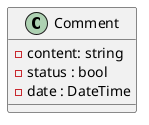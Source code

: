 @startuml Comment

Class Comment {

    - content: string
    - status : bool
    - date : DateTime 

}

@enduml
